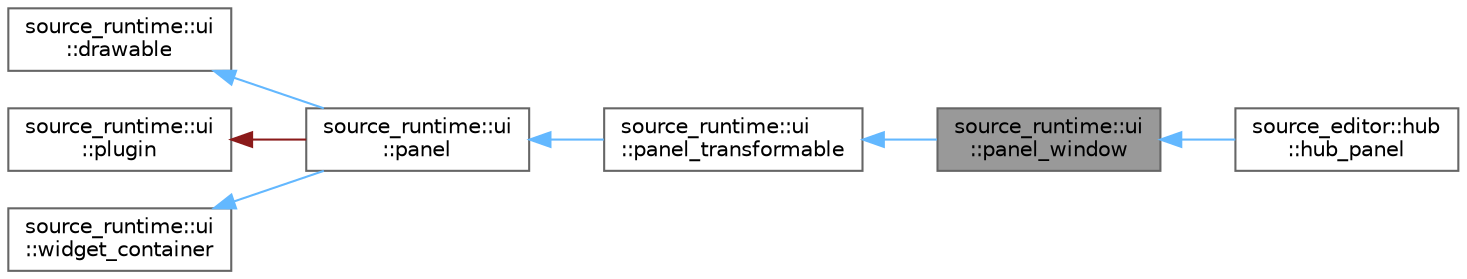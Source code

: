 digraph "source_runtime::ui::panel_window"
{
 // LATEX_PDF_SIZE
  bgcolor="transparent";
  edge [fontname=Helvetica,fontsize=10,labelfontname=Helvetica,labelfontsize=10];
  node [fontname=Helvetica,fontsize=10,shape=box,height=0.2,width=0.4];
  rankdir="LR";
  Node1 [id="Node000001",label="source_runtime::ui\l::panel_window",height=0.2,width=0.4,color="gray40", fillcolor="grey60", style="filled", fontcolor="black",tooltip=" "];
  Node2 -> Node1 [id="edge1_Node000001_Node000002",dir="back",color="steelblue1",style="solid",tooltip=" "];
  Node2 [id="Node000002",label="source_runtime::ui\l::panel_transformable",height=0.2,width=0.4,color="gray40", fillcolor="white", style="filled",URL="$classsource__runtime_1_1ui_1_1panel__transformable.html",tooltip=" "];
  Node3 -> Node2 [id="edge2_Node000002_Node000003",dir="back",color="steelblue1",style="solid",tooltip=" "];
  Node3 [id="Node000003",label="source_runtime::ui\l::panel",height=0.2,width=0.4,color="gray40", fillcolor="white", style="filled",URL="$classsource__runtime_1_1ui_1_1panel.html",tooltip=" "];
  Node4 -> Node3 [id="edge3_Node000003_Node000004",dir="back",color="steelblue1",style="solid",tooltip=" "];
  Node4 [id="Node000004",label="source_runtime::ui\l::drawable",height=0.2,width=0.4,color="gray40", fillcolor="white", style="filled",URL="$classsource__runtime_1_1ui_1_1drawable.html",tooltip=" "];
  Node5 -> Node3 [id="edge4_Node000003_Node000005",dir="back",color="firebrick4",style="solid",tooltip=" "];
  Node5 [id="Node000005",label="source_runtime::ui\l::plugin",height=0.2,width=0.4,color="gray40", fillcolor="white", style="filled",URL="$classsource__runtime_1_1ui_1_1plugin.html",tooltip=" "];
  Node6 -> Node3 [id="edge5_Node000003_Node000006",dir="back",color="steelblue1",style="solid",tooltip=" "];
  Node6 [id="Node000006",label="source_runtime::ui\l::widget_container",height=0.2,width=0.4,color="gray40", fillcolor="white", style="filled",URL="$classsource__runtime_1_1ui_1_1widget__container.html",tooltip=" "];
  Node1 -> Node7 [id="edge6_Node000001_Node000007",dir="back",color="steelblue1",style="solid",tooltip=" "];
  Node7 [id="Node000007",label="source_editor::hub\l::hub_panel",height=0.2,width=0.4,color="gray40", fillcolor="white", style="filled",URL="$classsource__editor_1_1hub_1_1hub__panel.html",tooltip=" "];
}
